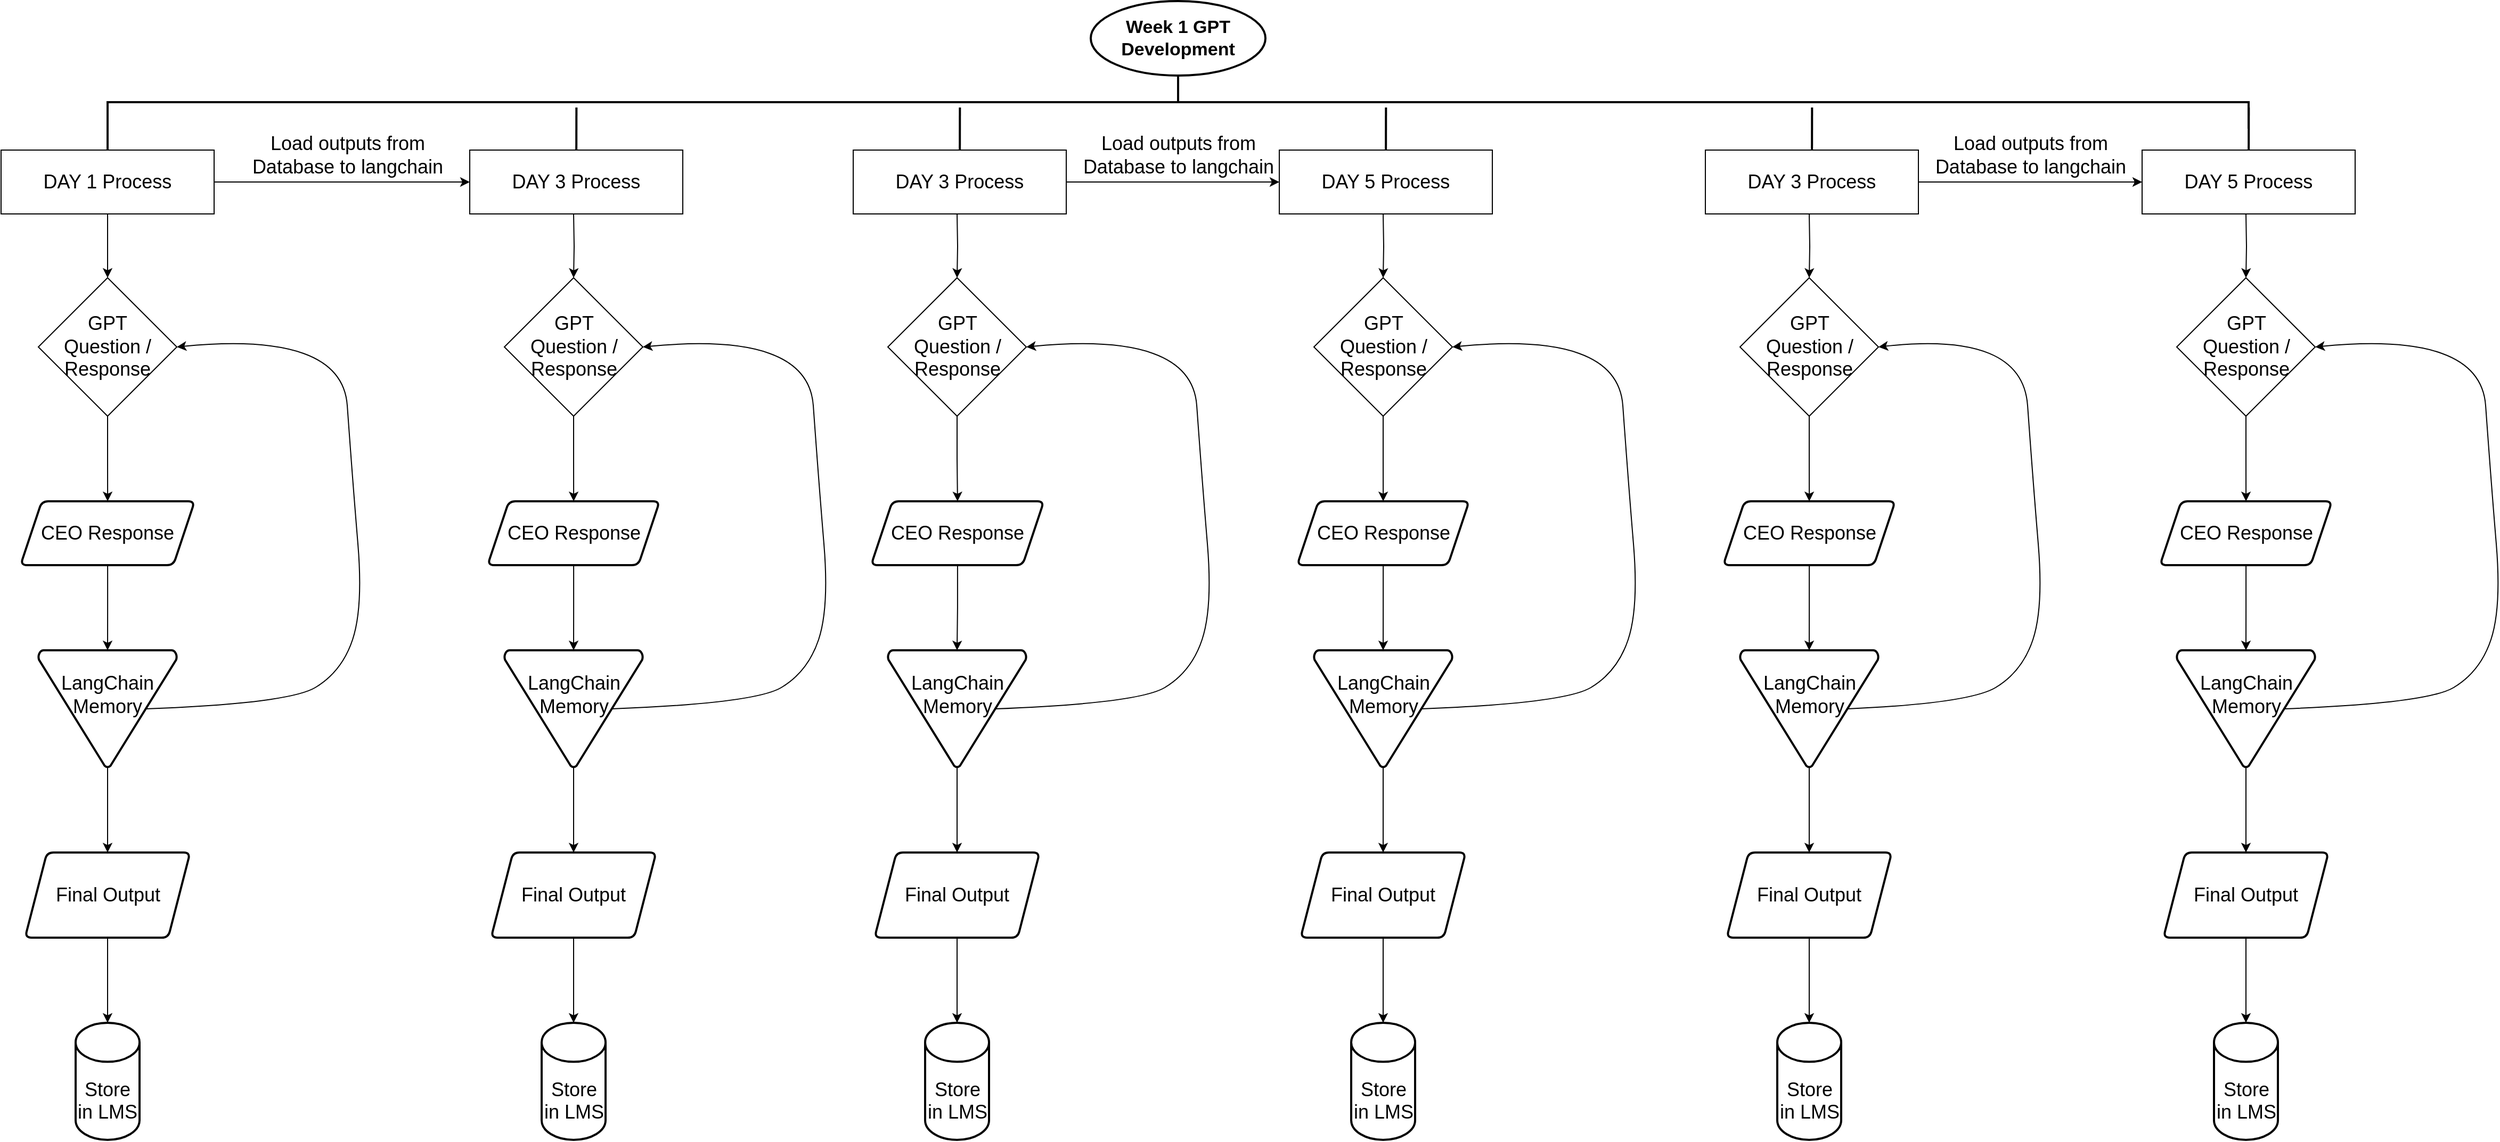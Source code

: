 <mxfile version="25.0.3">
  <diagram name="Page-1" id="Jq4DNjDgizI4G2fk05ox">
    <mxGraphModel dx="2963" dy="1684" grid="1" gridSize="10" guides="1" tooltips="1" connect="1" arrows="1" fold="1" page="1" pageScale="1" pageWidth="850" pageHeight="1100" math="0" shadow="0">
      <root>
        <mxCell id="0" />
        <mxCell id="1" parent="0" />
        <mxCell id="Co3N-WsTacrY8p_l2fLB-22" value="" style="edgeStyle=orthogonalEdgeStyle;rounded=0;orthogonalLoop=1;jettySize=auto;html=1;fontSize=18;" edge="1" parent="1" source="Co3N-WsTacrY8p_l2fLB-5" target="Co3N-WsTacrY8p_l2fLB-21">
          <mxGeometry relative="1" as="geometry" />
        </mxCell>
        <mxCell id="Co3N-WsTacrY8p_l2fLB-497" value="" style="edgeStyle=orthogonalEdgeStyle;rounded=0;orthogonalLoop=1;jettySize=auto;html=1;fontSize=18;" edge="1" parent="1" source="Co3N-WsTacrY8p_l2fLB-5" target="Co3N-WsTacrY8p_l2fLB-496">
          <mxGeometry relative="1" as="geometry" />
        </mxCell>
        <mxCell id="Co3N-WsTacrY8p_l2fLB-5" value="&lt;font&gt;DAY 1 Process&lt;/font&gt;" style="rounded=0;whiteSpace=wrap;html=1;fontSize=18;" vertex="1" parent="1">
          <mxGeometry x="101" y="150" width="200" height="60" as="geometry" />
        </mxCell>
        <mxCell id="Co3N-WsTacrY8p_l2fLB-24" value="" style="edgeStyle=orthogonalEdgeStyle;rounded=0;orthogonalLoop=1;jettySize=auto;html=1;fontSize=18;" edge="1" parent="1" source="Co3N-WsTacrY8p_l2fLB-21" target="Co3N-WsTacrY8p_l2fLB-23">
          <mxGeometry relative="1" as="geometry" />
        </mxCell>
        <mxCell id="Co3N-WsTacrY8p_l2fLB-21" value="GPT&lt;br&gt;Question / Response" style="rhombus;whiteSpace=wrap;html=1;rounded=0;fontSize=18;" vertex="1" parent="1">
          <mxGeometry x="136" y="270" width="130" height="130" as="geometry" />
        </mxCell>
        <mxCell id="Co3N-WsTacrY8p_l2fLB-23" value="CEO Response" style="shape=parallelogram;whiteSpace=wrap;html=1;fixedSize=1;rounded=1;strokeWidth=2;perimeter=parallelogramPerimeter;arcSize=12;size=20;fontSize=18;" vertex="1" parent="1">
          <mxGeometry x="119.25" y="480" width="163.5" height="60" as="geometry" />
        </mxCell>
        <mxCell id="Co3N-WsTacrY8p_l2fLB-452" value="" style="edgeStyle=orthogonalEdgeStyle;rounded=0;orthogonalLoop=1;jettySize=auto;html=1;fontSize=18;" edge="1" parent="1" source="Co3N-WsTacrY8p_l2fLB-23" target="Co3N-WsTacrY8p_l2fLB-451">
          <mxGeometry relative="1" as="geometry" />
        </mxCell>
        <mxCell id="Co3N-WsTacrY8p_l2fLB-467" value="" style="edgeStyle=orthogonalEdgeStyle;rounded=0;orthogonalLoop=1;jettySize=auto;html=1;fontSize=18;" edge="1" parent="1" source="Co3N-WsTacrY8p_l2fLB-451" target="Co3N-WsTacrY8p_l2fLB-459">
          <mxGeometry relative="1" as="geometry" />
        </mxCell>
        <mxCell id="Co3N-WsTacrY8p_l2fLB-451" value="&lt;font&gt;LangChain&lt;br&gt;Memory&lt;/font&gt;" style="strokeWidth=2;html=1;shape=mxgraph.flowchart.merge_or_storage;whiteSpace=wrap;verticalAlign=middle;spacingBottom=26;fontSize=18;" vertex="1" parent="1">
          <mxGeometry x="136" y="620" width="130" height="110" as="geometry" />
        </mxCell>
        <mxCell id="Co3N-WsTacrY8p_l2fLB-458" value="" style="curved=1;endArrow=classic;html=1;rounded=0;exitX=0.777;exitY=0.5;exitDx=0;exitDy=0;exitPerimeter=0;entryX=1;entryY=0.5;entryDx=0;entryDy=0;fontSize=18;" edge="1" parent="1" source="Co3N-WsTacrY8p_l2fLB-451" target="Co3N-WsTacrY8p_l2fLB-21">
          <mxGeometry width="50" height="50" relative="1" as="geometry">
            <mxPoint x="351" y="720" as="sourcePoint" />
            <mxPoint x="401" y="670" as="targetPoint" />
            <Array as="points">
              <mxPoint x="371" y="670" />
              <mxPoint x="421" y="640" />
              <mxPoint x="441" y="580" />
              <mxPoint x="431" y="460" />
              <mxPoint x="421" y="320" />
            </Array>
          </mxGeometry>
        </mxCell>
        <mxCell id="Co3N-WsTacrY8p_l2fLB-469" value="" style="edgeStyle=orthogonalEdgeStyle;rounded=0;orthogonalLoop=1;jettySize=auto;html=1;fontSize=18;" edge="1" parent="1" source="Co3N-WsTacrY8p_l2fLB-459" target="Co3N-WsTacrY8p_l2fLB-468">
          <mxGeometry relative="1" as="geometry" />
        </mxCell>
        <mxCell id="Co3N-WsTacrY8p_l2fLB-459" value="&lt;font&gt;Final Output&lt;/font&gt;" style="shape=parallelogram;html=1;strokeWidth=2;perimeter=parallelogramPerimeter;whiteSpace=wrap;rounded=1;arcSize=12;size=0.133;fontSize=18;" vertex="1" parent="1">
          <mxGeometry x="123.5" y="810" width="155" height="80" as="geometry" />
        </mxCell>
        <mxCell id="Co3N-WsTacrY8p_l2fLB-468" value="Store in LMS" style="strokeWidth=2;html=1;shape=mxgraph.flowchart.database;whiteSpace=wrap;verticalAlign=bottom;fontSize=18;spacingBottom=12;" vertex="1" parent="1">
          <mxGeometry x="171" y="970" width="60" height="110" as="geometry" />
        </mxCell>
        <mxCell id="Co3N-WsTacrY8p_l2fLB-483" value="" style="endArrow=none;html=1;rounded=0;entryX=0.6;entryY=0.768;entryDx=0;entryDy=0;entryPerimeter=0;fontSize=18;strokeWidth=2;" edge="1" parent="1">
          <mxGeometry width="50" height="50" relative="1" as="geometry">
            <mxPoint x="641.069" y="150" as="sourcePoint" />
            <mxPoint x="641.16" y="110" as="targetPoint" />
          </mxGeometry>
        </mxCell>
        <mxCell id="Co3N-WsTacrY8p_l2fLB-493" value="" style="strokeWidth=2;html=1;shape=mxgraph.flowchart.annotation_2;align=left;labelPosition=right;pointerEvents=1;direction=south;fontSize=18;" vertex="1" parent="1">
          <mxGeometry x="201" y="80" width="2010" height="50" as="geometry" />
        </mxCell>
        <mxCell id="Co3N-WsTacrY8p_l2fLB-496" value="&lt;font&gt;DAY 3 Process&lt;/font&gt;" style="rounded=0;whiteSpace=wrap;html=1;fontSize=18;" vertex="1" parent="1">
          <mxGeometry x="541" y="150" width="200" height="60" as="geometry" />
        </mxCell>
        <mxCell id="Co3N-WsTacrY8p_l2fLB-501" value="" style="edgeStyle=orthogonalEdgeStyle;rounded=0;orthogonalLoop=1;jettySize=auto;html=1;fontSize=18;" edge="1" source="Co3N-WsTacrY8p_l2fLB-509" target="Co3N-WsTacrY8p_l2fLB-502" parent="1">
          <mxGeometry relative="1" as="geometry" />
        </mxCell>
        <mxCell id="Co3N-WsTacrY8p_l2fLB-502" value="CEO Response" style="shape=parallelogram;whiteSpace=wrap;html=1;fixedSize=1;rounded=1;strokeWidth=2;perimeter=parallelogramPerimeter;arcSize=12;size=20;fontSize=18;" vertex="1" parent="1">
          <mxGeometry x="557.75" y="480" width="161.5" height="60" as="geometry" />
        </mxCell>
        <mxCell id="Co3N-WsTacrY8p_l2fLB-503" value="" style="edgeStyle=orthogonalEdgeStyle;rounded=0;orthogonalLoop=1;jettySize=auto;html=1;fontSize=18;" edge="1" source="Co3N-WsTacrY8p_l2fLB-502" target="Co3N-WsTacrY8p_l2fLB-505" parent="1">
          <mxGeometry relative="1" as="geometry" />
        </mxCell>
        <mxCell id="Co3N-WsTacrY8p_l2fLB-504" value="" style="edgeStyle=orthogonalEdgeStyle;rounded=0;orthogonalLoop=1;jettySize=auto;html=1;fontSize=18;" edge="1" source="Co3N-WsTacrY8p_l2fLB-505" target="Co3N-WsTacrY8p_l2fLB-507" parent="1">
          <mxGeometry relative="1" as="geometry" />
        </mxCell>
        <mxCell id="Co3N-WsTacrY8p_l2fLB-505" value="&lt;font&gt;LangChain&lt;br&gt;Memory&lt;/font&gt;" style="strokeWidth=2;html=1;shape=mxgraph.flowchart.merge_or_storage;whiteSpace=wrap;verticalAlign=middle;spacingBottom=26;fontSize=18;" vertex="1" parent="1">
          <mxGeometry x="573.5" y="620" width="130" height="110" as="geometry" />
        </mxCell>
        <mxCell id="Co3N-WsTacrY8p_l2fLB-506" value="" style="edgeStyle=orthogonalEdgeStyle;rounded=0;orthogonalLoop=1;jettySize=auto;html=1;fontSize=18;" edge="1" source="Co3N-WsTacrY8p_l2fLB-507" target="Co3N-WsTacrY8p_l2fLB-511" parent="1">
          <mxGeometry relative="1" as="geometry" />
        </mxCell>
        <mxCell id="Co3N-WsTacrY8p_l2fLB-507" value="&lt;font&gt;Final Output&lt;/font&gt;" style="shape=parallelogram;html=1;strokeWidth=2;perimeter=parallelogramPerimeter;whiteSpace=wrap;rounded=1;arcSize=12;size=0.133;fontSize=18;" vertex="1" parent="1">
          <mxGeometry x="561" y="810" width="155" height="80" as="geometry" />
        </mxCell>
        <mxCell id="Co3N-WsTacrY8p_l2fLB-508" value="" style="curved=1;endArrow=classic;html=1;rounded=0;exitX=0.777;exitY=0.5;exitDx=0;exitDy=0;exitPerimeter=0;entryX=1;entryY=0.5;entryDx=0;entryDy=0;fontSize=18;" edge="1" source="Co3N-WsTacrY8p_l2fLB-505" target="Co3N-WsTacrY8p_l2fLB-509" parent="1">
          <mxGeometry width="50" height="50" relative="1" as="geometry">
            <mxPoint x="788.5" y="720" as="sourcePoint" />
            <mxPoint x="838.5" y="670" as="targetPoint" />
            <Array as="points">
              <mxPoint x="808.5" y="670" />
              <mxPoint x="858.5" y="640" />
              <mxPoint x="878.5" y="580" />
              <mxPoint x="868.5" y="460" />
              <mxPoint x="858.5" y="320" />
            </Array>
          </mxGeometry>
        </mxCell>
        <mxCell id="Co3N-WsTacrY8p_l2fLB-509" value="GPT&lt;br&gt;Question / Response" style="rhombus;whiteSpace=wrap;html=1;rounded=0;fontSize=18;" vertex="1" parent="1">
          <mxGeometry x="573.5" y="270" width="130" height="130" as="geometry" />
        </mxCell>
        <mxCell id="Co3N-WsTacrY8p_l2fLB-510" value="" style="edgeStyle=orthogonalEdgeStyle;rounded=0;orthogonalLoop=1;jettySize=auto;html=1;fontSize=18;" edge="1" target="Co3N-WsTacrY8p_l2fLB-509" parent="1">
          <mxGeometry relative="1" as="geometry">
            <mxPoint x="638.5" y="210" as="sourcePoint" />
          </mxGeometry>
        </mxCell>
        <mxCell id="Co3N-WsTacrY8p_l2fLB-511" value="Store in LMS" style="strokeWidth=2;html=1;shape=mxgraph.flowchart.database;whiteSpace=wrap;verticalAlign=bottom;fontSize=18;spacingBottom=12;" vertex="1" parent="1">
          <mxGeometry x="608.5" y="970" width="60" height="110" as="geometry" />
        </mxCell>
        <mxCell id="Co3N-WsTacrY8p_l2fLB-512" value="Load outputs from&lt;br&gt;Database to langchain" style="text;html=1;align=center;verticalAlign=middle;resizable=0;points=[];autosize=1;strokeColor=none;fillColor=none;fontSize=18;" vertex="1" parent="1">
          <mxGeometry x="326" y="125" width="200" height="60" as="geometry" />
        </mxCell>
        <mxCell id="Co3N-WsTacrY8p_l2fLB-513" value="" style="endArrow=none;html=1;rounded=0;entryX=0.6;entryY=0.768;entryDx=0;entryDy=0;entryPerimeter=0;fontSize=18;strokeWidth=2;" edge="1" parent="1">
          <mxGeometry width="50" height="50" relative="1" as="geometry">
            <mxPoint x="1001.069" y="150" as="sourcePoint" />
            <mxPoint x="1001.16" y="110" as="targetPoint" />
          </mxGeometry>
        </mxCell>
        <mxCell id="Co3N-WsTacrY8p_l2fLB-543" value="" style="edgeStyle=orthogonalEdgeStyle;rounded=0;orthogonalLoop=1;jettySize=auto;html=1;entryX=0;entryY=0.5;entryDx=0;entryDy=0;fontSize=18;" edge="1" parent="1" source="Co3N-WsTacrY8p_l2fLB-514" target="Co3N-WsTacrY8p_l2fLB-527">
          <mxGeometry relative="1" as="geometry">
            <mxPoint x="1071" y="180" as="targetPoint" />
          </mxGeometry>
        </mxCell>
        <mxCell id="Co3N-WsTacrY8p_l2fLB-514" value="&lt;font&gt;DAY 3 Process&lt;/font&gt;" style="rounded=0;whiteSpace=wrap;html=1;fontSize=18;" vertex="1" parent="1">
          <mxGeometry x="901" y="150" width="200" height="60" as="geometry" />
        </mxCell>
        <mxCell id="Co3N-WsTacrY8p_l2fLB-515" value="" style="edgeStyle=orthogonalEdgeStyle;rounded=0;orthogonalLoop=1;jettySize=auto;html=1;fontSize=18;" edge="1" parent="1" source="Co3N-WsTacrY8p_l2fLB-523" target="Co3N-WsTacrY8p_l2fLB-516">
          <mxGeometry relative="1" as="geometry" />
        </mxCell>
        <mxCell id="Co3N-WsTacrY8p_l2fLB-516" value="CEO Response" style="shape=parallelogram;whiteSpace=wrap;html=1;fixedSize=1;rounded=1;strokeWidth=2;perimeter=parallelogramPerimeter;arcSize=12;size=20;fontSize=18;" vertex="1" parent="1">
          <mxGeometry x="917.75" y="480" width="162.25" height="60" as="geometry" />
        </mxCell>
        <mxCell id="Co3N-WsTacrY8p_l2fLB-517" value="" style="edgeStyle=orthogonalEdgeStyle;rounded=0;orthogonalLoop=1;jettySize=auto;html=1;fontSize=18;" edge="1" parent="1" source="Co3N-WsTacrY8p_l2fLB-516" target="Co3N-WsTacrY8p_l2fLB-519">
          <mxGeometry relative="1" as="geometry" />
        </mxCell>
        <mxCell id="Co3N-WsTacrY8p_l2fLB-518" value="" style="edgeStyle=orthogonalEdgeStyle;rounded=0;orthogonalLoop=1;jettySize=auto;html=1;fontSize=18;" edge="1" parent="1" source="Co3N-WsTacrY8p_l2fLB-519" target="Co3N-WsTacrY8p_l2fLB-521">
          <mxGeometry relative="1" as="geometry" />
        </mxCell>
        <mxCell id="Co3N-WsTacrY8p_l2fLB-519" value="&lt;font&gt;LangChain&lt;br&gt;Memory&lt;/font&gt;" style="strokeWidth=2;html=1;shape=mxgraph.flowchart.merge_or_storage;whiteSpace=wrap;verticalAlign=middle;spacingBottom=26;fontSize=18;" vertex="1" parent="1">
          <mxGeometry x="933.5" y="620" width="130" height="110" as="geometry" />
        </mxCell>
        <mxCell id="Co3N-WsTacrY8p_l2fLB-520" value="" style="edgeStyle=orthogonalEdgeStyle;rounded=0;orthogonalLoop=1;jettySize=auto;html=1;fontSize=18;" edge="1" parent="1" source="Co3N-WsTacrY8p_l2fLB-521" target="Co3N-WsTacrY8p_l2fLB-525">
          <mxGeometry relative="1" as="geometry" />
        </mxCell>
        <mxCell id="Co3N-WsTacrY8p_l2fLB-521" value="&lt;font&gt;Final Output&lt;/font&gt;" style="shape=parallelogram;html=1;strokeWidth=2;perimeter=parallelogramPerimeter;whiteSpace=wrap;rounded=1;arcSize=12;size=0.133;fontSize=18;" vertex="1" parent="1">
          <mxGeometry x="921" y="810" width="155" height="80" as="geometry" />
        </mxCell>
        <mxCell id="Co3N-WsTacrY8p_l2fLB-522" value="" style="curved=1;endArrow=classic;html=1;rounded=0;exitX=0.777;exitY=0.5;exitDx=0;exitDy=0;exitPerimeter=0;entryX=1;entryY=0.5;entryDx=0;entryDy=0;fontSize=18;" edge="1" parent="1" source="Co3N-WsTacrY8p_l2fLB-519" target="Co3N-WsTacrY8p_l2fLB-523">
          <mxGeometry width="50" height="50" relative="1" as="geometry">
            <mxPoint x="1148.5" y="720" as="sourcePoint" />
            <mxPoint x="1198.5" y="670" as="targetPoint" />
            <Array as="points">
              <mxPoint x="1168.5" y="670" />
              <mxPoint x="1218.5" y="640" />
              <mxPoint x="1238.5" y="580" />
              <mxPoint x="1228.5" y="460" />
              <mxPoint x="1218.5" y="320" />
            </Array>
          </mxGeometry>
        </mxCell>
        <mxCell id="Co3N-WsTacrY8p_l2fLB-523" value="GPT&lt;br&gt;Question / Response" style="rhombus;whiteSpace=wrap;html=1;rounded=0;fontSize=18;" vertex="1" parent="1">
          <mxGeometry x="933.5" y="270" width="130" height="130" as="geometry" />
        </mxCell>
        <mxCell id="Co3N-WsTacrY8p_l2fLB-524" value="" style="edgeStyle=orthogonalEdgeStyle;rounded=0;orthogonalLoop=1;jettySize=auto;html=1;fontSize=18;" edge="1" parent="1" target="Co3N-WsTacrY8p_l2fLB-523">
          <mxGeometry relative="1" as="geometry">
            <mxPoint x="998.5" y="210" as="sourcePoint" />
          </mxGeometry>
        </mxCell>
        <mxCell id="Co3N-WsTacrY8p_l2fLB-525" value="Store in LMS" style="strokeWidth=2;html=1;shape=mxgraph.flowchart.database;whiteSpace=wrap;verticalAlign=bottom;fontSize=18;spacingBottom=12;" vertex="1" parent="1">
          <mxGeometry x="968.5" y="970" width="60" height="110" as="geometry" />
        </mxCell>
        <mxCell id="Co3N-WsTacrY8p_l2fLB-526" value="" style="endArrow=none;html=1;rounded=0;entryX=0.6;entryY=0.768;entryDx=0;entryDy=0;entryPerimeter=0;fontSize=18;strokeWidth=2;" edge="1" parent="1">
          <mxGeometry width="50" height="50" relative="1" as="geometry">
            <mxPoint x="1401.069" y="150" as="sourcePoint" />
            <mxPoint x="1401.16" y="110" as="targetPoint" />
          </mxGeometry>
        </mxCell>
        <mxCell id="Co3N-WsTacrY8p_l2fLB-527" value="&lt;font&gt;DAY 5 Process&lt;/font&gt;" style="rounded=0;whiteSpace=wrap;html=1;fontSize=18;" vertex="1" parent="1">
          <mxGeometry x="1301" y="150" width="200" height="60" as="geometry" />
        </mxCell>
        <mxCell id="Co3N-WsTacrY8p_l2fLB-528" value="" style="edgeStyle=orthogonalEdgeStyle;rounded=0;orthogonalLoop=1;jettySize=auto;html=1;fontSize=18;" edge="1" parent="1" source="Co3N-WsTacrY8p_l2fLB-536" target="Co3N-WsTacrY8p_l2fLB-529">
          <mxGeometry relative="1" as="geometry" />
        </mxCell>
        <mxCell id="Co3N-WsTacrY8p_l2fLB-529" value="CEO Response" style="shape=parallelogram;whiteSpace=wrap;html=1;fixedSize=1;rounded=1;strokeWidth=2;perimeter=parallelogramPerimeter;arcSize=12;size=20;fontSize=18;" vertex="1" parent="1">
          <mxGeometry x="1317.75" y="480" width="161.5" height="60" as="geometry" />
        </mxCell>
        <mxCell id="Co3N-WsTacrY8p_l2fLB-530" value="" style="edgeStyle=orthogonalEdgeStyle;rounded=0;orthogonalLoop=1;jettySize=auto;html=1;fontSize=18;" edge="1" parent="1" source="Co3N-WsTacrY8p_l2fLB-529" target="Co3N-WsTacrY8p_l2fLB-532">
          <mxGeometry relative="1" as="geometry" />
        </mxCell>
        <mxCell id="Co3N-WsTacrY8p_l2fLB-531" value="" style="edgeStyle=orthogonalEdgeStyle;rounded=0;orthogonalLoop=1;jettySize=auto;html=1;fontSize=18;" edge="1" parent="1" source="Co3N-WsTacrY8p_l2fLB-532" target="Co3N-WsTacrY8p_l2fLB-534">
          <mxGeometry relative="1" as="geometry" />
        </mxCell>
        <mxCell id="Co3N-WsTacrY8p_l2fLB-532" value="&lt;font&gt;LangChain&lt;br&gt;Memory&lt;/font&gt;" style="strokeWidth=2;html=1;shape=mxgraph.flowchart.merge_or_storage;whiteSpace=wrap;verticalAlign=middle;spacingBottom=26;fontSize=18;" vertex="1" parent="1">
          <mxGeometry x="1333.5" y="620" width="130" height="110" as="geometry" />
        </mxCell>
        <mxCell id="Co3N-WsTacrY8p_l2fLB-533" value="" style="edgeStyle=orthogonalEdgeStyle;rounded=0;orthogonalLoop=1;jettySize=auto;html=1;fontSize=18;" edge="1" parent="1" source="Co3N-WsTacrY8p_l2fLB-534" target="Co3N-WsTacrY8p_l2fLB-538">
          <mxGeometry relative="1" as="geometry" />
        </mxCell>
        <mxCell id="Co3N-WsTacrY8p_l2fLB-534" value="&lt;font&gt;Final Output&lt;/font&gt;" style="shape=parallelogram;html=1;strokeWidth=2;perimeter=parallelogramPerimeter;whiteSpace=wrap;rounded=1;arcSize=12;size=0.133;fontSize=18;" vertex="1" parent="1">
          <mxGeometry x="1321" y="810" width="155" height="80" as="geometry" />
        </mxCell>
        <mxCell id="Co3N-WsTacrY8p_l2fLB-535" value="" style="curved=1;endArrow=classic;html=1;rounded=0;exitX=0.777;exitY=0.5;exitDx=0;exitDy=0;exitPerimeter=0;entryX=1;entryY=0.5;entryDx=0;entryDy=0;fontSize=18;" edge="1" parent="1" source="Co3N-WsTacrY8p_l2fLB-532" target="Co3N-WsTacrY8p_l2fLB-536">
          <mxGeometry width="50" height="50" relative="1" as="geometry">
            <mxPoint x="1548.5" y="720" as="sourcePoint" />
            <mxPoint x="1598.5" y="670" as="targetPoint" />
            <Array as="points">
              <mxPoint x="1568.5" y="670" />
              <mxPoint x="1618.5" y="640" />
              <mxPoint x="1638.5" y="580" />
              <mxPoint x="1628.5" y="460" />
              <mxPoint x="1618.5" y="320" />
            </Array>
          </mxGeometry>
        </mxCell>
        <mxCell id="Co3N-WsTacrY8p_l2fLB-536" value="GPT&lt;br&gt;Question / Response" style="rhombus;whiteSpace=wrap;html=1;rounded=0;fontSize=18;" vertex="1" parent="1">
          <mxGeometry x="1333.5" y="270" width="130" height="130" as="geometry" />
        </mxCell>
        <mxCell id="Co3N-WsTacrY8p_l2fLB-537" value="" style="edgeStyle=orthogonalEdgeStyle;rounded=0;orthogonalLoop=1;jettySize=auto;html=1;fontSize=18;" edge="1" parent="1" target="Co3N-WsTacrY8p_l2fLB-536">
          <mxGeometry relative="1" as="geometry">
            <mxPoint x="1398.5" y="210" as="sourcePoint" />
          </mxGeometry>
        </mxCell>
        <mxCell id="Co3N-WsTacrY8p_l2fLB-538" value="Store in LMS" style="strokeWidth=2;html=1;shape=mxgraph.flowchart.database;whiteSpace=wrap;verticalAlign=bottom;fontSize=18;spacingBottom=12;" vertex="1" parent="1">
          <mxGeometry x="1368.5" y="970" width="60" height="110" as="geometry" />
        </mxCell>
        <mxCell id="Co3N-WsTacrY8p_l2fLB-544" value="" style="endArrow=none;html=1;rounded=0;entryX=0.6;entryY=0.768;entryDx=0;entryDy=0;entryPerimeter=0;fontSize=18;strokeWidth=2;" edge="1" parent="1">
          <mxGeometry width="50" height="50" relative="1" as="geometry">
            <mxPoint x="1801.069" y="150" as="sourcePoint" />
            <mxPoint x="1801.16" y="110" as="targetPoint" />
          </mxGeometry>
        </mxCell>
        <mxCell id="Co3N-WsTacrY8p_l2fLB-545" value="" style="edgeStyle=orthogonalEdgeStyle;rounded=0;orthogonalLoop=1;jettySize=auto;html=1;entryX=0;entryY=0.5;entryDx=0;entryDy=0;fontSize=18;" edge="1" parent="1" source="Co3N-WsTacrY8p_l2fLB-546" target="Co3N-WsTacrY8p_l2fLB-559">
          <mxGeometry relative="1" as="geometry">
            <mxPoint x="1961" y="180" as="targetPoint" />
          </mxGeometry>
        </mxCell>
        <mxCell id="Co3N-WsTacrY8p_l2fLB-546" value="&lt;font&gt;DAY 3 Process&lt;/font&gt;" style="rounded=0;whiteSpace=wrap;html=1;fontSize=18;" vertex="1" parent="1">
          <mxGeometry x="1701" y="150" width="200" height="60" as="geometry" />
        </mxCell>
        <mxCell id="Co3N-WsTacrY8p_l2fLB-547" value="" style="edgeStyle=orthogonalEdgeStyle;rounded=0;orthogonalLoop=1;jettySize=auto;html=1;fontSize=18;" edge="1" parent="1" source="Co3N-WsTacrY8p_l2fLB-555" target="Co3N-WsTacrY8p_l2fLB-548">
          <mxGeometry relative="1" as="geometry" />
        </mxCell>
        <mxCell id="Co3N-WsTacrY8p_l2fLB-548" value="CEO Response" style="shape=parallelogram;whiteSpace=wrap;html=1;fixedSize=1;rounded=1;strokeWidth=2;perimeter=parallelogramPerimeter;arcSize=12;size=20;fontSize=18;" vertex="1" parent="1">
          <mxGeometry x="1717.75" y="480" width="161.5" height="60" as="geometry" />
        </mxCell>
        <mxCell id="Co3N-WsTacrY8p_l2fLB-549" value="" style="edgeStyle=orthogonalEdgeStyle;rounded=0;orthogonalLoop=1;jettySize=auto;html=1;fontSize=18;" edge="1" parent="1" source="Co3N-WsTacrY8p_l2fLB-548" target="Co3N-WsTacrY8p_l2fLB-551">
          <mxGeometry relative="1" as="geometry" />
        </mxCell>
        <mxCell id="Co3N-WsTacrY8p_l2fLB-550" value="" style="edgeStyle=orthogonalEdgeStyle;rounded=0;orthogonalLoop=1;jettySize=auto;html=1;fontSize=18;" edge="1" parent="1" source="Co3N-WsTacrY8p_l2fLB-551" target="Co3N-WsTacrY8p_l2fLB-553">
          <mxGeometry relative="1" as="geometry" />
        </mxCell>
        <mxCell id="Co3N-WsTacrY8p_l2fLB-551" value="&lt;font&gt;LangChain&lt;br&gt;Memory&lt;/font&gt;" style="strokeWidth=2;html=1;shape=mxgraph.flowchart.merge_or_storage;whiteSpace=wrap;verticalAlign=middle;spacingBottom=26;fontSize=18;" vertex="1" parent="1">
          <mxGeometry x="1733.5" y="620" width="130" height="110" as="geometry" />
        </mxCell>
        <mxCell id="Co3N-WsTacrY8p_l2fLB-552" value="" style="edgeStyle=orthogonalEdgeStyle;rounded=0;orthogonalLoop=1;jettySize=auto;html=1;fontSize=18;" edge="1" parent="1" source="Co3N-WsTacrY8p_l2fLB-553" target="Co3N-WsTacrY8p_l2fLB-557">
          <mxGeometry relative="1" as="geometry" />
        </mxCell>
        <mxCell id="Co3N-WsTacrY8p_l2fLB-553" value="&lt;font&gt;Final Output&lt;/font&gt;" style="shape=parallelogram;html=1;strokeWidth=2;perimeter=parallelogramPerimeter;whiteSpace=wrap;rounded=1;arcSize=12;size=0.133;fontSize=18;" vertex="1" parent="1">
          <mxGeometry x="1721" y="810" width="155" height="80" as="geometry" />
        </mxCell>
        <mxCell id="Co3N-WsTacrY8p_l2fLB-554" value="" style="curved=1;endArrow=classic;html=1;rounded=0;exitX=0.777;exitY=0.5;exitDx=0;exitDy=0;exitPerimeter=0;entryX=1;entryY=0.5;entryDx=0;entryDy=0;fontSize=18;" edge="1" parent="1" source="Co3N-WsTacrY8p_l2fLB-551" target="Co3N-WsTacrY8p_l2fLB-555">
          <mxGeometry width="50" height="50" relative="1" as="geometry">
            <mxPoint x="1928.5" y="720" as="sourcePoint" />
            <mxPoint x="1978.5" y="670" as="targetPoint" />
            <Array as="points">
              <mxPoint x="1948.5" y="670" />
              <mxPoint x="1998.5" y="640" />
              <mxPoint x="2018.5" y="580" />
              <mxPoint x="2008.5" y="460" />
              <mxPoint x="1998.5" y="320" />
            </Array>
          </mxGeometry>
        </mxCell>
        <mxCell id="Co3N-WsTacrY8p_l2fLB-555" value="GPT&lt;br&gt;Question / Response" style="rhombus;whiteSpace=wrap;html=1;rounded=0;fontSize=18;" vertex="1" parent="1">
          <mxGeometry x="1733.5" y="270" width="130" height="130" as="geometry" />
        </mxCell>
        <mxCell id="Co3N-WsTacrY8p_l2fLB-556" value="" style="edgeStyle=orthogonalEdgeStyle;rounded=0;orthogonalLoop=1;jettySize=auto;html=1;fontSize=18;" edge="1" parent="1" target="Co3N-WsTacrY8p_l2fLB-555">
          <mxGeometry relative="1" as="geometry">
            <mxPoint x="1798.5" y="210" as="sourcePoint" />
          </mxGeometry>
        </mxCell>
        <mxCell id="Co3N-WsTacrY8p_l2fLB-557" value="Store in LMS" style="strokeWidth=2;html=1;shape=mxgraph.flowchart.database;whiteSpace=wrap;verticalAlign=bottom;fontSize=18;spacingBottom=12;" vertex="1" parent="1">
          <mxGeometry x="1768.5" y="970" width="60" height="110" as="geometry" />
        </mxCell>
        <mxCell id="Co3N-WsTacrY8p_l2fLB-558" value="" style="endArrow=none;html=1;rounded=0;entryX=0.6;entryY=0.768;entryDx=0;entryDy=0;entryPerimeter=0;fontSize=20;fontStyle=0;strokeWidth=2;" edge="1" parent="1">
          <mxGeometry width="50" height="50" relative="1" as="geometry">
            <mxPoint x="2211.069" y="150" as="sourcePoint" />
            <mxPoint x="2211.16" y="110" as="targetPoint" />
          </mxGeometry>
        </mxCell>
        <mxCell id="Co3N-WsTacrY8p_l2fLB-559" value="&lt;font&gt;DAY 5 Process&lt;/font&gt;" style="rounded=0;whiteSpace=wrap;html=1;fontSize=18;" vertex="1" parent="1">
          <mxGeometry x="2111" y="150" width="200" height="60" as="geometry" />
        </mxCell>
        <mxCell id="Co3N-WsTacrY8p_l2fLB-560" value="" style="edgeStyle=orthogonalEdgeStyle;rounded=0;orthogonalLoop=1;jettySize=auto;html=1;fontSize=18;" edge="1" parent="1" source="Co3N-WsTacrY8p_l2fLB-568" target="Co3N-WsTacrY8p_l2fLB-561">
          <mxGeometry relative="1" as="geometry" />
        </mxCell>
        <mxCell id="Co3N-WsTacrY8p_l2fLB-561" value="CEO Response" style="shape=parallelogram;whiteSpace=wrap;html=1;fixedSize=1;rounded=1;strokeWidth=2;perimeter=parallelogramPerimeter;arcSize=12;size=20;fontSize=18;" vertex="1" parent="1">
          <mxGeometry x="2127.75" y="480" width="161.5" height="60" as="geometry" />
        </mxCell>
        <mxCell id="Co3N-WsTacrY8p_l2fLB-562" value="" style="edgeStyle=orthogonalEdgeStyle;rounded=0;orthogonalLoop=1;jettySize=auto;html=1;fontSize=18;" edge="1" parent="1" source="Co3N-WsTacrY8p_l2fLB-561" target="Co3N-WsTacrY8p_l2fLB-564">
          <mxGeometry relative="1" as="geometry" />
        </mxCell>
        <mxCell id="Co3N-WsTacrY8p_l2fLB-563" value="" style="edgeStyle=orthogonalEdgeStyle;rounded=0;orthogonalLoop=1;jettySize=auto;html=1;fontSize=18;" edge="1" parent="1" source="Co3N-WsTacrY8p_l2fLB-564" target="Co3N-WsTacrY8p_l2fLB-566">
          <mxGeometry relative="1" as="geometry" />
        </mxCell>
        <mxCell id="Co3N-WsTacrY8p_l2fLB-564" value="&lt;font&gt;LangChain&lt;br&gt;Memory&lt;/font&gt;" style="strokeWidth=2;html=1;shape=mxgraph.flowchart.merge_or_storage;whiteSpace=wrap;verticalAlign=middle;spacingBottom=26;fontSize=18;" vertex="1" parent="1">
          <mxGeometry x="2143.5" y="620" width="130" height="110" as="geometry" />
        </mxCell>
        <mxCell id="Co3N-WsTacrY8p_l2fLB-565" value="" style="edgeStyle=orthogonalEdgeStyle;rounded=0;orthogonalLoop=1;jettySize=auto;html=1;fontSize=18;" edge="1" parent="1" source="Co3N-WsTacrY8p_l2fLB-566" target="Co3N-WsTacrY8p_l2fLB-570">
          <mxGeometry relative="1" as="geometry" />
        </mxCell>
        <mxCell id="Co3N-WsTacrY8p_l2fLB-566" value="&lt;font&gt;Final Output&lt;/font&gt;" style="shape=parallelogram;html=1;strokeWidth=2;perimeter=parallelogramPerimeter;whiteSpace=wrap;rounded=1;arcSize=12;size=0.133;fontSize=18;" vertex="1" parent="1">
          <mxGeometry x="2131" y="810" width="155" height="80" as="geometry" />
        </mxCell>
        <mxCell id="Co3N-WsTacrY8p_l2fLB-567" value="" style="curved=1;endArrow=classic;html=1;rounded=0;exitX=0.777;exitY=0.5;exitDx=0;exitDy=0;exitPerimeter=0;entryX=1;entryY=0.5;entryDx=0;entryDy=0;fontSize=18;" edge="1" parent="1" source="Co3N-WsTacrY8p_l2fLB-564" target="Co3N-WsTacrY8p_l2fLB-568">
          <mxGeometry width="50" height="50" relative="1" as="geometry">
            <mxPoint x="2358.5" y="720" as="sourcePoint" />
            <mxPoint x="2408.5" y="670" as="targetPoint" />
            <Array as="points">
              <mxPoint x="2378.5" y="670" />
              <mxPoint x="2428.5" y="640" />
              <mxPoint x="2448.5" y="580" />
              <mxPoint x="2438.5" y="460" />
              <mxPoint x="2428.5" y="320" />
            </Array>
          </mxGeometry>
        </mxCell>
        <mxCell id="Co3N-WsTacrY8p_l2fLB-568" value="GPT&lt;br&gt;Question / Response" style="rhombus;whiteSpace=wrap;html=1;rounded=0;fontSize=18;" vertex="1" parent="1">
          <mxGeometry x="2143.5" y="270" width="130" height="130" as="geometry" />
        </mxCell>
        <mxCell id="Co3N-WsTacrY8p_l2fLB-569" value="" style="edgeStyle=orthogonalEdgeStyle;rounded=0;orthogonalLoop=1;jettySize=auto;html=1;fontSize=18;" edge="1" parent="1" target="Co3N-WsTacrY8p_l2fLB-568">
          <mxGeometry relative="1" as="geometry">
            <mxPoint x="2208.5" y="210" as="sourcePoint" />
          </mxGeometry>
        </mxCell>
        <mxCell id="Co3N-WsTacrY8p_l2fLB-570" value="Store in LMS" style="strokeWidth=2;html=1;shape=mxgraph.flowchart.database;whiteSpace=wrap;verticalAlign=bottom;fontSize=18;spacingBottom=12;" vertex="1" parent="1">
          <mxGeometry x="2178.5" y="970" width="60" height="110" as="geometry" />
        </mxCell>
        <mxCell id="Co3N-WsTacrY8p_l2fLB-571" value="Load outputs from&lt;br&gt;Database to langchain" style="text;html=1;align=center;verticalAlign=middle;resizable=0;points=[];autosize=1;strokeColor=none;fillColor=none;fontSize=18;" vertex="1" parent="1">
          <mxGeometry x="1106" y="125" width="200" height="60" as="geometry" />
        </mxCell>
        <mxCell id="Co3N-WsTacrY8p_l2fLB-572" value="Load outputs from&lt;br&gt;Database to langchain" style="text;html=1;align=center;verticalAlign=middle;resizable=0;points=[];autosize=1;strokeColor=none;fillColor=none;fontSize=18;" vertex="1" parent="1">
          <mxGeometry x="1906" y="125" width="200" height="60" as="geometry" />
        </mxCell>
        <mxCell id="Co3N-WsTacrY8p_l2fLB-573" value="&lt;font style=&quot;font-size: 17px;&quot;&gt;&lt;b&gt;Week 1 GPT Development&lt;/b&gt;&lt;/font&gt;" style="strokeWidth=2;html=1;shape=mxgraph.flowchart.start_1;whiteSpace=wrap;" vertex="1" parent="1">
          <mxGeometry x="1124" y="10" width="164" height="70" as="geometry" />
        </mxCell>
        <mxCell id="Co3N-WsTacrY8p_l2fLB-574" value="" style="endArrow=none;html=1;rounded=0;entryX=1;entryY=1;entryDx=0;entryDy=0;entryPerimeter=0;exitX=0.5;exitY=0;exitDx=0;exitDy=0;strokeWidth=2;" edge="1" parent="1" source="Co3N-WsTacrY8p_l2fLB-5" target="Co3N-WsTacrY8p_l2fLB-493">
          <mxGeometry width="50" height="50" relative="1" as="geometry">
            <mxPoint x="1230" y="530" as="sourcePoint" />
            <mxPoint x="1280" y="480" as="targetPoint" />
          </mxGeometry>
        </mxCell>
      </root>
    </mxGraphModel>
  </diagram>
</mxfile>
